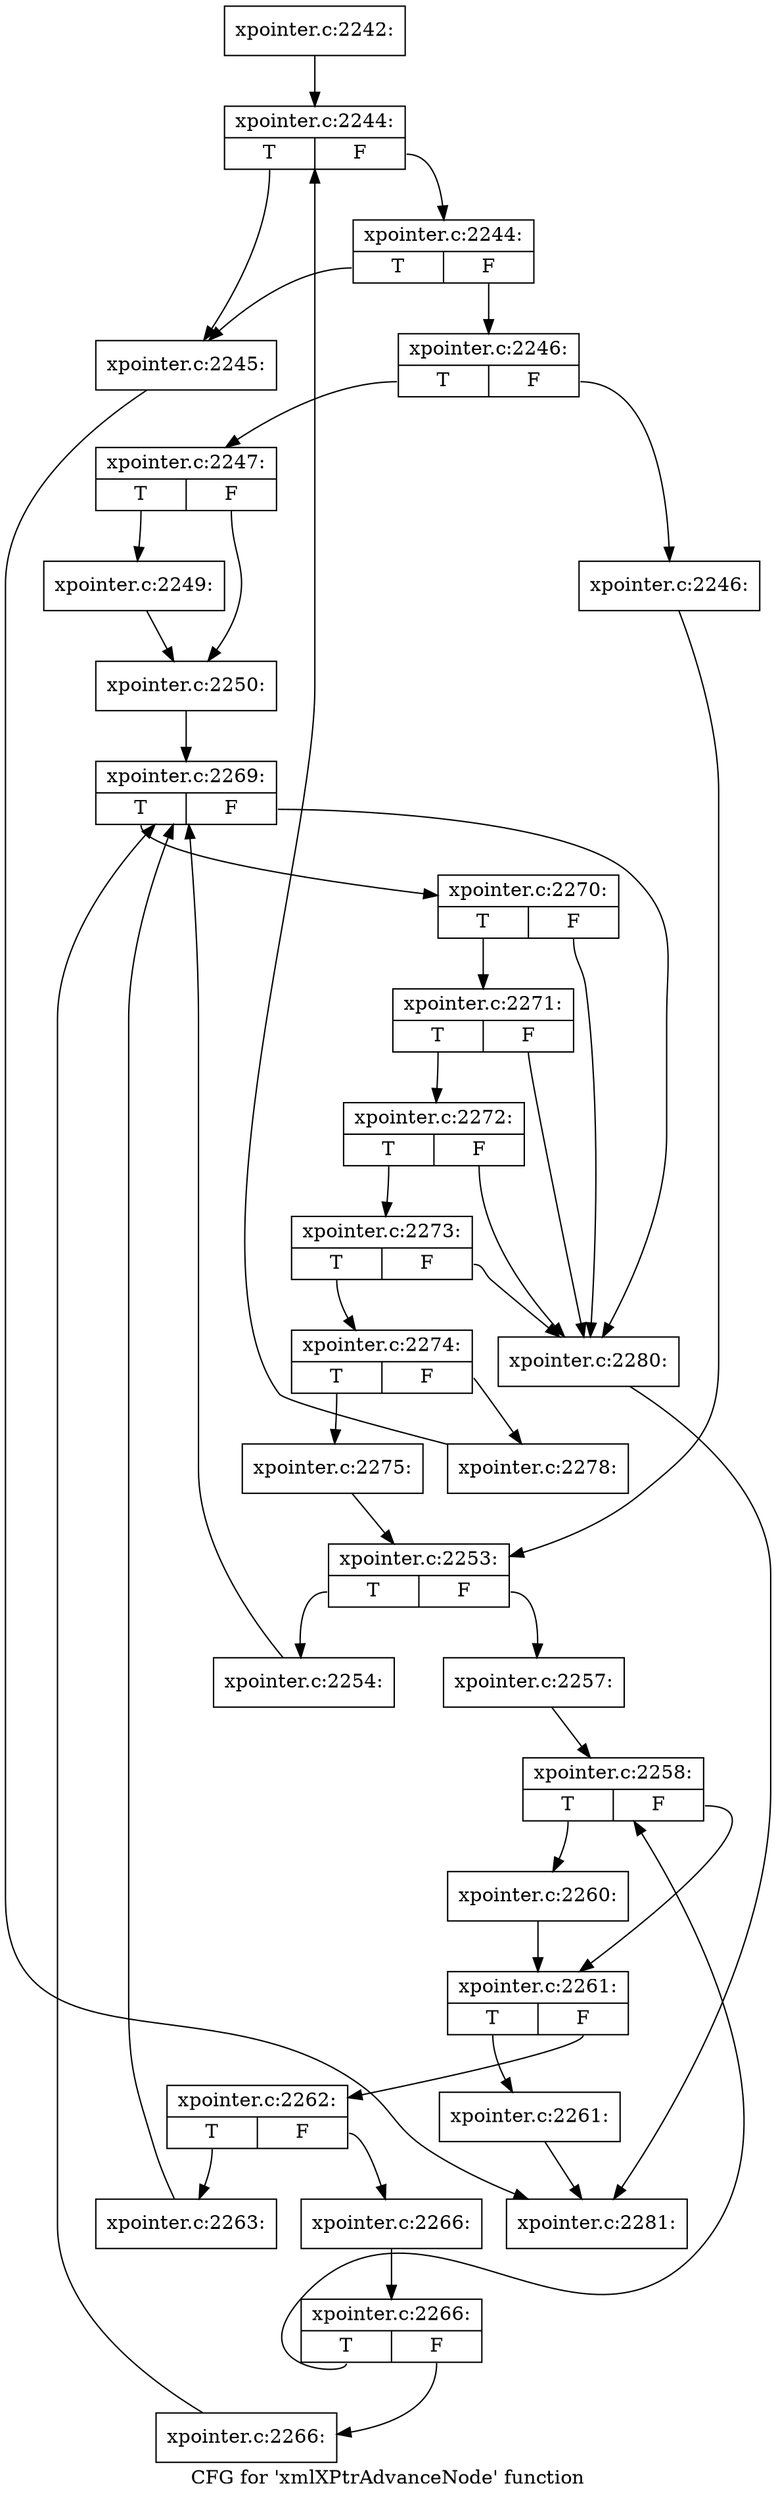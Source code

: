 digraph "CFG for 'xmlXPtrAdvanceNode' function" {
	label="CFG for 'xmlXPtrAdvanceNode' function";

	Node0x55f6904b9b50 [shape=record,label="{xpointer.c:2242:}"];
	Node0x55f6904b9b50 -> Node0x55f6904b9f90;
	Node0x55f6904b9f90 [shape=record,label="{xpointer.c:2244:|{<s0>T|<s1>F}}"];
	Node0x55f6904b9f90:s0 -> Node0x55f6904d33b0;
	Node0x55f6904b9f90:s1 -> Node0x55f6904d3450;
	Node0x55f6904d3450 [shape=record,label="{xpointer.c:2244:|{<s0>T|<s1>F}}"];
	Node0x55f6904d3450:s0 -> Node0x55f6904d33b0;
	Node0x55f6904d3450:s1 -> Node0x55f6904d3400;
	Node0x55f6904d33b0 [shape=record,label="{xpointer.c:2245:}"];
	Node0x55f6904d33b0 -> Node0x55f6904d0270;
	Node0x55f6904d3400 [shape=record,label="{xpointer.c:2246:|{<s0>T|<s1>F}}"];
	Node0x55f6904d3400:s0 -> Node0x55f6904cf100;
	Node0x55f6904d3400:s1 -> Node0x55f6904cf150;
	Node0x55f6904cf100 [shape=record,label="{xpointer.c:2247:|{<s0>T|<s1>F}}"];
	Node0x55f6904cf100:s0 -> Node0x55f6904dbc40;
	Node0x55f6904cf100:s1 -> Node0x55f6904dbc90;
	Node0x55f6904dbc40 [shape=record,label="{xpointer.c:2249:}"];
	Node0x55f6904dbc40 -> Node0x55f6904dbc90;
	Node0x55f6904dbc90 [shape=record,label="{xpointer.c:2250:}"];
	Node0x55f6904dbc90 -> Node0x55f6904dc290;
	Node0x55f6904cf150 [shape=record,label="{xpointer.c:2246:}"];
	Node0x55f6904cf150 -> Node0x55f6904dc3d0;
	Node0x55f6904dc3d0 [shape=record,label="{xpointer.c:2253:|{<s0>T|<s1>F}}"];
	Node0x55f6904dc3d0:s0 -> Node0x55f6904dc4e0;
	Node0x55f6904dc3d0:s1 -> Node0x55f6904dc530;
	Node0x55f6904dc4e0 [shape=record,label="{xpointer.c:2254:}"];
	Node0x55f6904dc4e0 -> Node0x55f6904dc290;
	Node0x55f6904dc530 [shape=record,label="{xpointer.c:2257:}"];
	Node0x55f6904dc530 -> Node0x55f6904dcc70;
	Node0x55f6904dcc70 [shape=record,label="{xpointer.c:2258:|{<s0>T|<s1>F}}"];
	Node0x55f6904dcc70:s0 -> Node0x55f6904dd120;
	Node0x55f6904dcc70:s1 -> Node0x55f6904dd170;
	Node0x55f6904dd120 [shape=record,label="{xpointer.c:2260:}"];
	Node0x55f6904dd120 -> Node0x55f6904dd170;
	Node0x55f6904dd170 [shape=record,label="{xpointer.c:2261:|{<s0>T|<s1>F}}"];
	Node0x55f6904dd170:s0 -> Node0x55f6904dd6f0;
	Node0x55f6904dd170:s1 -> Node0x55f6904dd740;
	Node0x55f6904dd6f0 [shape=record,label="{xpointer.c:2261:}"];
	Node0x55f6904dd6f0 -> Node0x55f6904d0270;
	Node0x55f6904dd740 [shape=record,label="{xpointer.c:2262:|{<s0>T|<s1>F}}"];
	Node0x55f6904dd740:s0 -> Node0x55f6904ddba0;
	Node0x55f6904dd740:s1 -> Node0x55f6904ddbf0;
	Node0x55f6904ddba0 [shape=record,label="{xpointer.c:2263:}"];
	Node0x55f6904ddba0 -> Node0x55f6904dc290;
	Node0x55f6904ddbf0 [shape=record,label="{xpointer.c:2266:}"];
	Node0x55f6904ddbf0 -> Node0x55f6904dcc20;
	Node0x55f6904dcc20 [shape=record,label="{xpointer.c:2266:|{<s0>T|<s1>F}}"];
	Node0x55f6904dcc20:s0 -> Node0x55f6904dcc70;
	Node0x55f6904dcc20:s1 -> Node0x55f6904dcbd0;
	Node0x55f6904dcbd0 [shape=record,label="{xpointer.c:2266:}"];
	Node0x55f6904dcbd0 -> Node0x55f6904dc290;
	Node0x55f6904dc290 [shape=record,label="{xpointer.c:2269:|{<s0>T|<s1>F}}"];
	Node0x55f6904dc290:s0 -> Node0x55f6904440f0;
	Node0x55f6904dc290:s1 -> Node0x55f690443f20;
	Node0x55f6904440f0 [shape=record,label="{xpointer.c:2270:|{<s0>T|<s1>F}}"];
	Node0x55f6904440f0:s0 -> Node0x55f690444070;
	Node0x55f6904440f0:s1 -> Node0x55f690443f20;
	Node0x55f690444070 [shape=record,label="{xpointer.c:2271:|{<s0>T|<s1>F}}"];
	Node0x55f690444070:s0 -> Node0x55f690443ff0;
	Node0x55f690444070:s1 -> Node0x55f690443f20;
	Node0x55f690443ff0 [shape=record,label="{xpointer.c:2272:|{<s0>T|<s1>F}}"];
	Node0x55f690443ff0:s0 -> Node0x55f690443f70;
	Node0x55f690443ff0:s1 -> Node0x55f690443f20;
	Node0x55f690443f70 [shape=record,label="{xpointer.c:2273:|{<s0>T|<s1>F}}"];
	Node0x55f690443f70:s0 -> Node0x55f690443ed0;
	Node0x55f690443f70:s1 -> Node0x55f690443f20;
	Node0x55f690443ed0 [shape=record,label="{xpointer.c:2274:|{<s0>T|<s1>F}}"];
	Node0x55f690443ed0:s0 -> Node0x55f6904452d0;
	Node0x55f690443ed0:s1 -> Node0x55f690445320;
	Node0x55f6904452d0 [shape=record,label="{xpointer.c:2275:}"];
	Node0x55f6904452d0 -> Node0x55f6904dc3d0;
	Node0x55f690445320 [shape=record,label="{xpointer.c:2278:}"];
	Node0x55f690445320 -> Node0x55f6904b9f90;
	Node0x55f690443f20 [shape=record,label="{xpointer.c:2280:}"];
	Node0x55f690443f20 -> Node0x55f6904d0270;
	Node0x55f6904d0270 [shape=record,label="{xpointer.c:2281:}"];
}
